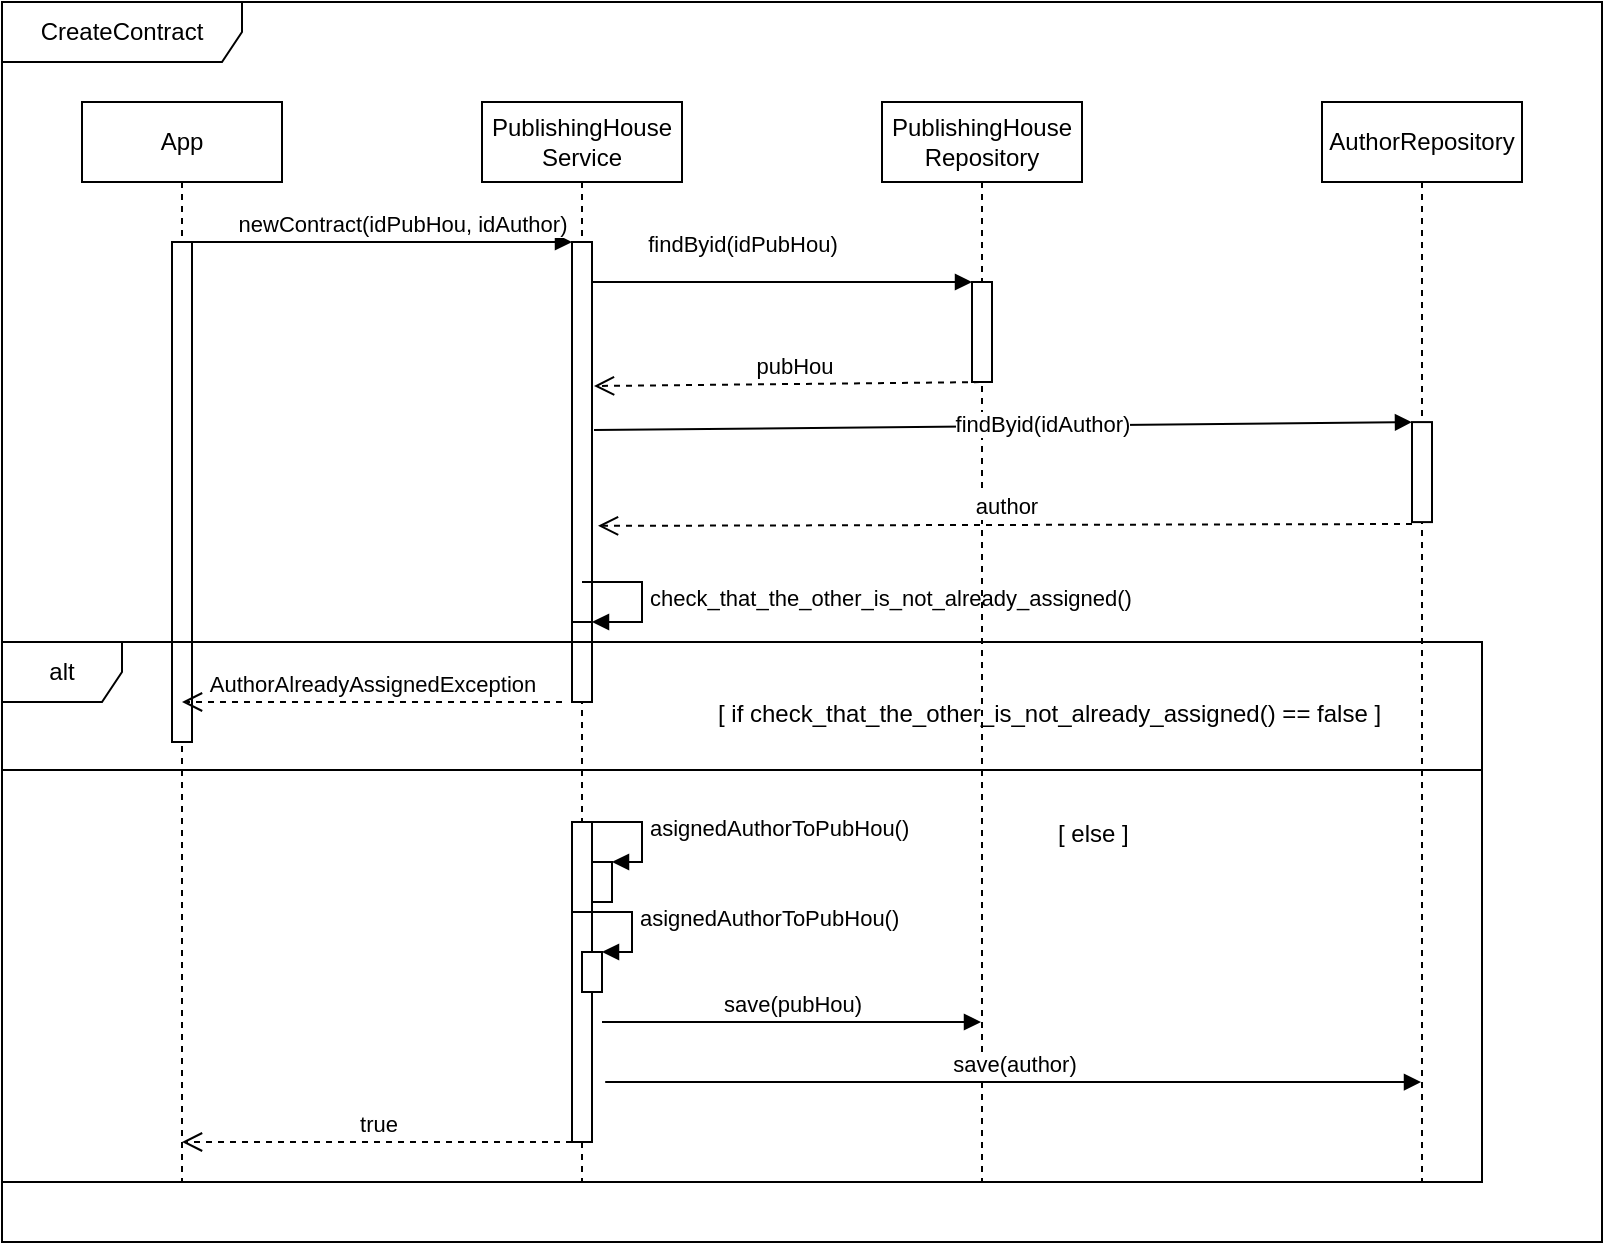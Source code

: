 <mxfile version="20.2.1" type="device"><diagram id="B0_cG1koyizNwJTXW6lB" name="Page-1"><mxGraphModel dx="1120" dy="633" grid="1" gridSize="10" guides="1" tooltips="1" connect="1" arrows="1" fold="1" page="1" pageScale="1" pageWidth="850" pageHeight="1100" math="0" shadow="0"><root><mxCell id="0"/><mxCell id="1" parent="0"/><mxCell id="thJ3F9DxbbaNbQBB_TIi-21" value="CreateContract" style="shape=umlFrame;whiteSpace=wrap;html=1;width=120;height=30;" parent="1" vertex="1"><mxGeometry x="20" y="10" width="800" height="620" as="geometry"/></mxCell><mxCell id="thJ3F9DxbbaNbQBB_TIi-22" value="App" style="shape=umlLifeline;perimeter=lifelinePerimeter;whiteSpace=wrap;html=1;container=1;collapsible=0;recursiveResize=0;outlineConnect=0;" parent="1" vertex="1"><mxGeometry x="60" y="60" width="100" height="540" as="geometry"/></mxCell><mxCell id="thJ3F9DxbbaNbQBB_TIi-27" value="" style="html=1;points=[];perimeter=orthogonalPerimeter;" parent="thJ3F9DxbbaNbQBB_TIi-22" vertex="1"><mxGeometry x="45" y="70" width="10" height="250" as="geometry"/></mxCell><mxCell id="thJ3F9DxbbaNbQBB_TIi-23" value="&lt;div&gt;PublishingHouse&lt;/div&gt;&lt;div&gt;Service&lt;/div&gt;" style="shape=umlLifeline;perimeter=lifelinePerimeter;whiteSpace=wrap;html=1;container=1;collapsible=0;recursiveResize=0;outlineConnect=0;" parent="1" vertex="1"><mxGeometry x="260" y="60" width="100" height="540" as="geometry"/></mxCell><mxCell id="thJ3F9DxbbaNbQBB_TIi-29" value="" style="html=1;points=[];perimeter=orthogonalPerimeter;" parent="thJ3F9DxbbaNbQBB_TIi-23" vertex="1"><mxGeometry x="45" y="70" width="10" height="190" as="geometry"/></mxCell><mxCell id="thJ3F9DxbbaNbQBB_TIi-38" value="" style="html=1;points=[];perimeter=orthogonalPerimeter;" parent="thJ3F9DxbbaNbQBB_TIi-23" vertex="1"><mxGeometry x="45" y="260" width="10" height="40" as="geometry"/></mxCell><mxCell id="thJ3F9DxbbaNbQBB_TIi-39" value="&lt;div&gt;check_that_the_other_is_not_already_assigned()&lt;/div&gt;" style="edgeStyle=orthogonalEdgeStyle;html=1;align=left;spacingLeft=2;endArrow=block;rounded=0;entryX=1;entryY=0;" parent="thJ3F9DxbbaNbQBB_TIi-23" target="thJ3F9DxbbaNbQBB_TIi-38" edge="1"><mxGeometry relative="1" as="geometry"><mxPoint x="50" y="240" as="sourcePoint"/><Array as="points"><mxPoint x="80" y="240"/></Array></mxGeometry></mxCell><mxCell id="thJ3F9DxbbaNbQBB_TIi-40" value="AuthorAlreadyAssignedException" style="html=1;verticalAlign=bottom;endArrow=open;dashed=1;endSize=8;rounded=0;" parent="thJ3F9DxbbaNbQBB_TIi-23" target="thJ3F9DxbbaNbQBB_TIi-22" edge="1"><mxGeometry relative="1" as="geometry"><mxPoint x="40" y="300" as="sourcePoint"/><mxPoint x="-40" y="300" as="targetPoint"/></mxGeometry></mxCell><mxCell id="thJ3F9DxbbaNbQBB_TIi-41" value="" style="html=1;points=[];perimeter=orthogonalPerimeter;" parent="thJ3F9DxbbaNbQBB_TIi-23" vertex="1"><mxGeometry x="55" y="380" width="10" height="20" as="geometry"/></mxCell><mxCell id="thJ3F9DxbbaNbQBB_TIi-42" value="asignedAuthorToPubHou()" style="edgeStyle=orthogonalEdgeStyle;html=1;align=left;spacingLeft=2;endArrow=block;rounded=0;entryX=1;entryY=0;" parent="thJ3F9DxbbaNbQBB_TIi-23" target="thJ3F9DxbbaNbQBB_TIi-41" edge="1"><mxGeometry relative="1" as="geometry"><mxPoint x="50" y="360" as="sourcePoint"/><Array as="points"><mxPoint x="80" y="360"/></Array></mxGeometry></mxCell><mxCell id="thJ3F9DxbbaNbQBB_TIi-43" value="" style="html=1;points=[];perimeter=orthogonalPerimeter;" parent="thJ3F9DxbbaNbQBB_TIi-23" vertex="1"><mxGeometry x="45" y="360" width="10" height="160" as="geometry"/></mxCell><mxCell id="thJ3F9DxbbaNbQBB_TIi-61" value="" style="html=1;points=[];perimeter=orthogonalPerimeter;" parent="thJ3F9DxbbaNbQBB_TIi-23" vertex="1"><mxGeometry x="50" y="425" width="10" height="20" as="geometry"/></mxCell><mxCell id="thJ3F9DxbbaNbQBB_TIi-62" value="asignedAuthorToPubHou()" style="edgeStyle=orthogonalEdgeStyle;html=1;align=left;spacingLeft=2;endArrow=block;rounded=0;entryX=1;entryY=0;" parent="thJ3F9DxbbaNbQBB_TIi-23" target="thJ3F9DxbbaNbQBB_TIi-61" edge="1"><mxGeometry relative="1" as="geometry"><mxPoint x="45" y="405" as="sourcePoint"/><Array as="points"><mxPoint x="75" y="405"/></Array></mxGeometry></mxCell><mxCell id="thJ3F9DxbbaNbQBB_TIi-25" value="AuthorRepository" style="shape=umlLifeline;perimeter=lifelinePerimeter;whiteSpace=wrap;html=1;container=1;collapsible=0;recursiveResize=0;outlineConnect=0;" parent="1" vertex="1"><mxGeometry x="680" y="60" width="100" height="540" as="geometry"/></mxCell><mxCell id="thJ3F9DxbbaNbQBB_TIi-34" value="" style="html=1;points=[];perimeter=orthogonalPerimeter;" parent="thJ3F9DxbbaNbQBB_TIi-25" vertex="1"><mxGeometry x="45" y="160.05" width="10" height="50" as="geometry"/></mxCell><mxCell id="thJ3F9DxbbaNbQBB_TIi-26" value="&lt;div&gt;PublishingHouse&lt;/div&gt;&lt;div&gt;Repository&lt;br&gt;&lt;/div&gt;" style="shape=umlLifeline;perimeter=lifelinePerimeter;whiteSpace=wrap;html=1;container=1;collapsible=0;recursiveResize=0;outlineConnect=0;" parent="1" vertex="1"><mxGeometry x="460" y="60" width="100" height="540" as="geometry"/></mxCell><mxCell id="thJ3F9DxbbaNbQBB_TIi-32" value="" style="html=1;points=[];perimeter=orthogonalPerimeter;" parent="thJ3F9DxbbaNbQBB_TIi-26" vertex="1"><mxGeometry x="45" y="90" width="10" height="50" as="geometry"/></mxCell><mxCell id="thJ3F9DxbbaNbQBB_TIi-33" value="pubHou" style="html=1;verticalAlign=bottom;endArrow=open;dashed=1;endSize=8;rounded=0;entryX=1.1;entryY=0.379;entryDx=0;entryDy=0;entryPerimeter=0;" parent="thJ3F9DxbbaNbQBB_TIi-26" target="thJ3F9DxbbaNbQBB_TIi-29" edge="1"><mxGeometry relative="1" as="geometry"><mxPoint x="55" y="140" as="sourcePoint"/><mxPoint x="-25" y="140" as="targetPoint"/></mxGeometry></mxCell><mxCell id="thJ3F9DxbbaNbQBB_TIi-30" value="&lt;div&gt;newContract(idPubHou, idAuthor)&lt;/div&gt;" style="html=1;verticalAlign=bottom;endArrow=block;rounded=0;" parent="1" target="thJ3F9DxbbaNbQBB_TIi-29" edge="1"><mxGeometry x="0.128" width="80" relative="1" as="geometry"><mxPoint x="110" y="130" as="sourcePoint"/><mxPoint x="190" y="130" as="targetPoint"/><mxPoint as="offset"/></mxGeometry></mxCell><mxCell id="thJ3F9DxbbaNbQBB_TIi-31" value="findByid(idPubHou)" style="html=1;verticalAlign=bottom;endArrow=block;rounded=0;exitX=1;exitY=0.105;exitDx=0;exitDy=0;exitPerimeter=0;" parent="1" source="thJ3F9DxbbaNbQBB_TIi-29" edge="1"><mxGeometry x="-0.211" y="10" width="80" relative="1" as="geometry"><mxPoint x="320" y="150" as="sourcePoint"/><mxPoint x="505" y="150" as="targetPoint"/><mxPoint as="offset"/></mxGeometry></mxCell><mxCell id="thJ3F9DxbbaNbQBB_TIi-36" value="&lt;div&gt;findByid(idAuthor)&lt;/div&gt;" style="html=1;verticalAlign=bottom;endArrow=block;rounded=0;exitX=1.1;exitY=0.495;exitDx=0;exitDy=0;exitPerimeter=0;" parent="1" source="thJ3F9DxbbaNbQBB_TIi-29" edge="1"><mxGeometry x="0.095" y="-8" width="80" relative="1" as="geometry"><mxPoint x="535" y="220.05" as="sourcePoint"/><mxPoint x="725" y="220.1" as="targetPoint"/><mxPoint as="offset"/></mxGeometry></mxCell><mxCell id="thJ3F9DxbbaNbQBB_TIi-35" value="author" style="html=1;verticalAlign=bottom;endArrow=open;dashed=1;endSize=8;rounded=0;entryX=1.3;entryY=0.747;entryDx=0;entryDy=0;entryPerimeter=0;exitX=0;exitY=1.019;exitDx=0;exitDy=0;exitPerimeter=0;" parent="1" source="thJ3F9DxbbaNbQBB_TIi-34" target="thJ3F9DxbbaNbQBB_TIi-29" edge="1"><mxGeometry relative="1" as="geometry"><mxPoint x="740" y="270.05" as="sourcePoint"/><mxPoint x="541" y="272.06" as="targetPoint"/></mxGeometry></mxCell><mxCell id="thJ3F9DxbbaNbQBB_TIi-50" value="" style="line;strokeWidth=1;fillColor=none;align=left;verticalAlign=middle;spacingTop=-1;spacingLeft=3;spacingRight=3;rotatable=0;labelPosition=right;points=[];portConstraint=eastwest;" parent="1" vertex="1"><mxGeometry x="20" y="390" width="740" height="8" as="geometry"/></mxCell><mxCell id="thJ3F9DxbbaNbQBB_TIi-51" value="" style="shape=table;startSize=0;container=1;collapsible=1;childLayout=tableLayout;fixedRows=1;rowLines=0;fontStyle=0;align=center;resizeLast=1;strokeColor=none;fillColor=none;collapsible=0;" parent="1" vertex="1"><mxGeometry x="340" y="350" width="390" height="30" as="geometry"/></mxCell><mxCell id="thJ3F9DxbbaNbQBB_TIi-52" value="" style="shape=tableRow;horizontal=0;startSize=0;swimlaneHead=0;swimlaneBody=0;fillColor=none;collapsible=0;dropTarget=0;points=[[0,0.5],[1,0.5]];portConstraint=eastwest;top=0;left=0;right=0;bottom=0;" parent="thJ3F9DxbbaNbQBB_TIi-51" vertex="1"><mxGeometry width="390" height="30" as="geometry"/></mxCell><mxCell id="thJ3F9DxbbaNbQBB_TIi-53" value="" style="shape=partialRectangle;connectable=0;fillColor=none;top=0;left=0;bottom=0;right=0;editable=1;overflow=hidden;" parent="thJ3F9DxbbaNbQBB_TIi-52" vertex="1"><mxGeometry width="30" height="30" as="geometry"><mxRectangle width="30" height="30" as="alternateBounds"/></mxGeometry></mxCell><mxCell id="thJ3F9DxbbaNbQBB_TIi-54" value="[ if check_that_the_other_is_not_already_assigned() == false ]" style="shape=partialRectangle;connectable=0;fillColor=none;top=0;left=0;bottom=0;right=0;align=left;spacingLeft=6;overflow=hidden;" parent="thJ3F9DxbbaNbQBB_TIi-52" vertex="1"><mxGeometry x="30" width="360" height="30" as="geometry"><mxRectangle width="360" height="30" as="alternateBounds"/></mxGeometry></mxCell><mxCell id="thJ3F9DxbbaNbQBB_TIi-55" value="" style="shape=table;startSize=0;container=1;collapsible=1;childLayout=tableLayout;fixedRows=1;rowLines=0;fontStyle=0;align=center;resizeLast=1;strokeColor=none;fillColor=none;collapsible=0;" parent="1" vertex="1"><mxGeometry x="510" y="410" width="230" height="30" as="geometry"/></mxCell><mxCell id="thJ3F9DxbbaNbQBB_TIi-56" value="" style="shape=tableRow;horizontal=0;startSize=0;swimlaneHead=0;swimlaneBody=0;fillColor=none;collapsible=0;dropTarget=0;points=[[0,0.5],[1,0.5]];portConstraint=eastwest;top=0;left=0;right=0;bottom=0;" parent="thJ3F9DxbbaNbQBB_TIi-55" vertex="1"><mxGeometry width="230" height="30" as="geometry"/></mxCell><mxCell id="thJ3F9DxbbaNbQBB_TIi-57" value="" style="shape=partialRectangle;connectable=0;fillColor=none;top=0;left=0;bottom=0;right=0;editable=1;overflow=hidden;" parent="thJ3F9DxbbaNbQBB_TIi-56" vertex="1"><mxGeometry width="30" height="30" as="geometry"><mxRectangle width="30" height="30" as="alternateBounds"/></mxGeometry></mxCell><mxCell id="thJ3F9DxbbaNbQBB_TIi-58" value="[ else ]" style="shape=partialRectangle;connectable=0;fillColor=none;top=0;left=0;bottom=0;right=0;align=left;spacingLeft=6;overflow=hidden;" parent="thJ3F9DxbbaNbQBB_TIi-56" vertex="1"><mxGeometry x="30" width="200" height="30" as="geometry"><mxRectangle width="200" height="30" as="alternateBounds"/></mxGeometry></mxCell><mxCell id="thJ3F9DxbbaNbQBB_TIi-64" value="save(pubHou)" style="html=1;verticalAlign=bottom;endArrow=block;rounded=0;" parent="1" target="thJ3F9DxbbaNbQBB_TIi-26" edge="1"><mxGeometry width="80" relative="1" as="geometry"><mxPoint x="320" y="520" as="sourcePoint"/><mxPoint x="400" y="530" as="targetPoint"/></mxGeometry></mxCell><mxCell id="thJ3F9DxbbaNbQBB_TIi-65" value="save(author)" style="html=1;verticalAlign=bottom;endArrow=block;rounded=0;exitX=0.377;exitY=0.871;exitDx=0;exitDy=0;exitPerimeter=0;" parent="1" edge="1"><mxGeometry width="80" relative="1" as="geometry"><mxPoint x="321.6" y="550.02" as="sourcePoint"/><mxPoint x="729.5" y="550.02" as="targetPoint"/></mxGeometry></mxCell><mxCell id="thJ3F9DxbbaNbQBB_TIi-46" value="true" style="html=1;verticalAlign=bottom;endArrow=open;dashed=1;endSize=8;rounded=0;exitX=0;exitY=1;exitDx=0;exitDy=0;exitPerimeter=0;" parent="1" source="thJ3F9DxbbaNbQBB_TIi-43" target="thJ3F9DxbbaNbQBB_TIi-22" edge="1"><mxGeometry relative="1" as="geometry"><mxPoint x="305" y="540" as="sourcePoint"/><mxPoint x="225" y="540" as="targetPoint"/></mxGeometry></mxCell><mxCell id="9FRFtIvthFtVCfAiH0ZC-5" value="alt" style="shape=umlFrame;whiteSpace=wrap;html=1;" vertex="1" parent="1"><mxGeometry x="20" y="330" width="740" height="270" as="geometry"/></mxCell></root></mxGraphModel></diagram></mxfile>